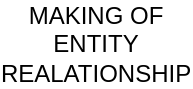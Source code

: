 <mxfile version="14.2.7" type="github"><diagram id="Ek3UTD-yieddeK78zaZk" name="Page-1"><mxGraphModel dx="1038" dy="580" grid="1" gridSize="10" guides="1" tooltips="1" connect="1" arrows="1" fold="1" page="1" pageScale="1" pageWidth="827" pageHeight="1169" math="0" shadow="0"><root><mxCell id="0"/><mxCell id="1" parent="0"/><mxCell id="JSLslMj-guL-VTw-Ctcp-1" value="MAKING OF ENTITY REALATIONSHIP&lt;br&gt;" style="text;html=1;strokeColor=none;fillColor=none;align=center;verticalAlign=middle;whiteSpace=wrap;rounded=0;" vertex="1" parent="1"><mxGeometry x="90" y="20" width="40" height="20" as="geometry"/></mxCell></root></mxGraphModel></diagram></mxfile>